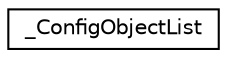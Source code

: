 digraph "Graphical Class Hierarchy"
{
  edge [fontname="Helvetica",fontsize="10",labelfontname="Helvetica",labelfontsize="10"];
  node [fontname="Helvetica",fontsize="10",shape=record];
  rankdir="LR";
  Node1 [label="_ConfigObjectList",height=0.2,width=0.4,color="black", fillcolor="white", style="filled",URL="$struct___config_object_list.html"];
}
